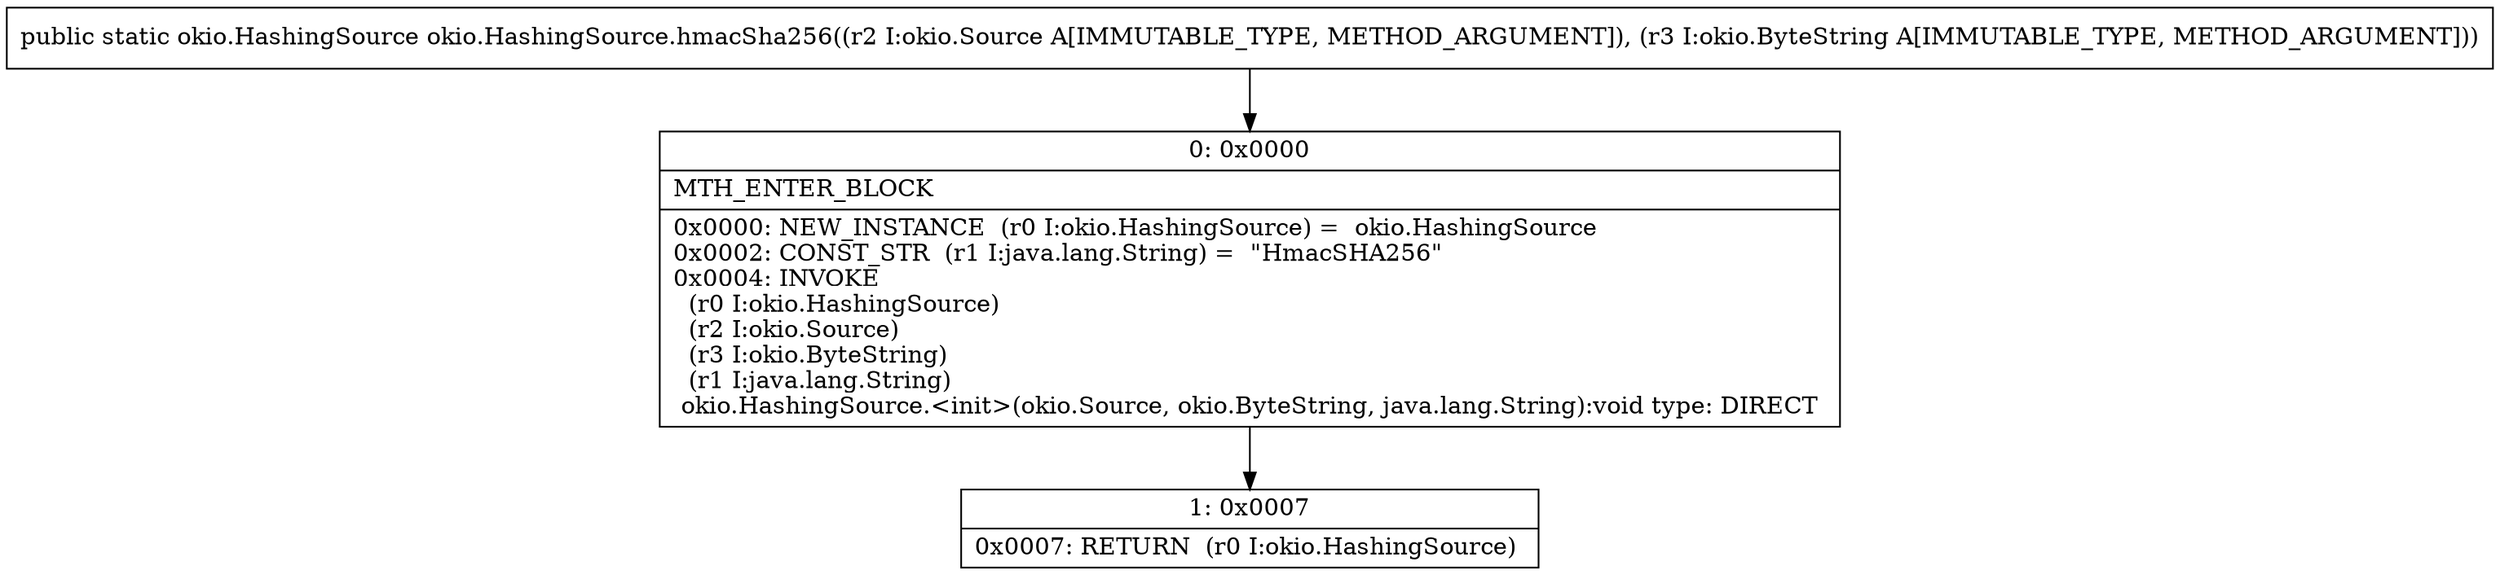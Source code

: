 digraph "CFG forokio.HashingSource.hmacSha256(Lokio\/Source;Lokio\/ByteString;)Lokio\/HashingSource;" {
Node_0 [shape=record,label="{0\:\ 0x0000|MTH_ENTER_BLOCK\l|0x0000: NEW_INSTANCE  (r0 I:okio.HashingSource) =  okio.HashingSource \l0x0002: CONST_STR  (r1 I:java.lang.String) =  \"HmacSHA256\" \l0x0004: INVOKE  \l  (r0 I:okio.HashingSource)\l  (r2 I:okio.Source)\l  (r3 I:okio.ByteString)\l  (r1 I:java.lang.String)\l okio.HashingSource.\<init\>(okio.Source, okio.ByteString, java.lang.String):void type: DIRECT \l}"];
Node_1 [shape=record,label="{1\:\ 0x0007|0x0007: RETURN  (r0 I:okio.HashingSource) \l}"];
MethodNode[shape=record,label="{public static okio.HashingSource okio.HashingSource.hmacSha256((r2 I:okio.Source A[IMMUTABLE_TYPE, METHOD_ARGUMENT]), (r3 I:okio.ByteString A[IMMUTABLE_TYPE, METHOD_ARGUMENT])) }"];
MethodNode -> Node_0;
Node_0 -> Node_1;
}

